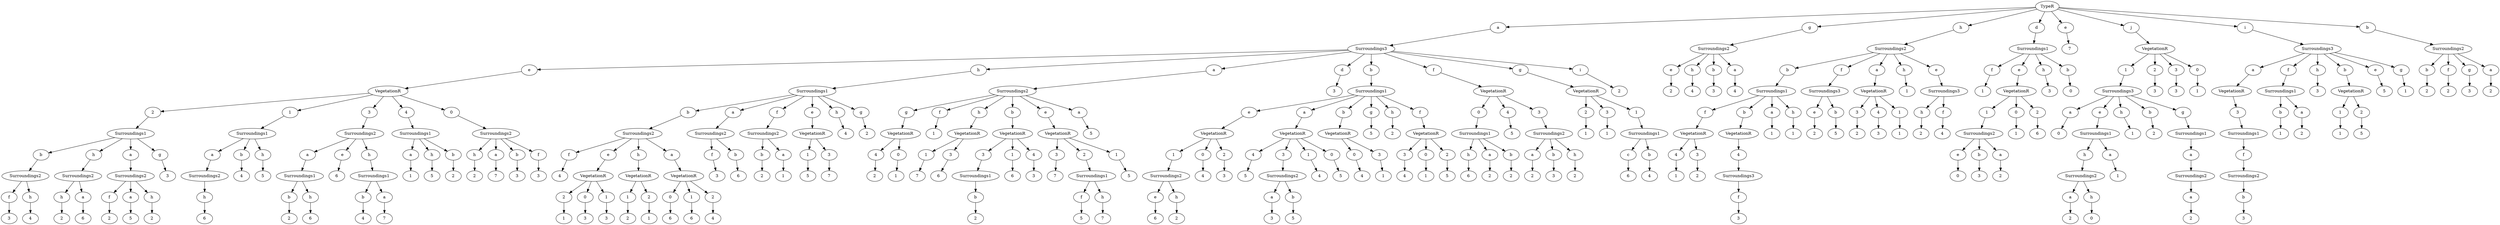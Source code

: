 // Decision Tree
digraph {
	root [label=TypeR]
	0.7770090354613975 [label=a]
	root -> 0.7770090354613975
	0.6046466404751744 [label=Surroundings3]
	0.7770090354613975 -> 0.6046466404751744
	0.6696505519069367 [label=g]
	root -> 0.6696505519069367
	0.29148809904232476 [label=Surroundings2]
	0.6696505519069367 -> 0.29148809904232476
	0.04673150121228897 [label=h]
	root -> 0.04673150121228897
	0.8169260233071326 [label=Surroundings2]
	0.04673150121228897 -> 0.8169260233071326
	0.3834831933887617 [label=d]
	root -> 0.3834831933887617
	0.7065054374420465 [label=Surroundings1]
	0.3834831933887617 -> 0.7065054374420465
	0.7846597028434011 [label=e]
	root -> 0.7846597028434011
	0.5309304077766869 [label=7]
	0.7846597028434011 -> 0.5309304077766869
	0.27040757360631007 [label=j]
	root -> 0.27040757360631007
	0.33012496997792373 [label=VegetationR]
	0.27040757360631007 -> 0.33012496997792373
	0.9915356602865787 [label=i]
	root -> 0.9915356602865787
	0.17485428401481895 [label=Surroundings3]
	0.9915356602865787 -> 0.17485428401481895
	0.29872924395530176 [label=b]
	root -> 0.29872924395530176
	0.7261031495779645 [label=Surroundings2]
	0.29872924395530176 -> 0.7261031495779645
	0.6046466404751744 [label=Surroundings3]
	0.8359794332627403 [label=e]
	0.6046466404751744 -> 0.8359794332627403
	0.15224609735882977 [label=VegetationR]
	0.8359794332627403 -> 0.15224609735882977
	0.3353316143701326 [label=h]
	0.6046466404751744 -> 0.3353316143701326
	0.792632614701002 [label=Surroundings1]
	0.3353316143701326 -> 0.792632614701002
	0.4240175993396996 [label=a]
	0.6046466404751744 -> 0.4240175993396996
	0.4803871400347708 [label=Surroundings2]
	0.4240175993396996 -> 0.4803871400347708
	0.6634236209649231 [label=d]
	0.6046466404751744 -> 0.6634236209649231
	0.5895751694825027 [label=3]
	0.6634236209649231 -> 0.5895751694825027
	0.9514324353773949 [label=b]
	0.6046466404751744 -> 0.9514324353773949
	0.14373128374171862 [label=Surroundings1]
	0.9514324353773949 -> 0.14373128374171862
	0.5406000084267515 [label=f]
	0.6046466404751744 -> 0.5406000084267515
	0.5272846529600216 [label=VegetationR]
	0.5406000084267515 -> 0.5272846529600216
	0.7484823629032022 [label=g]
	0.6046466404751744 -> 0.7484823629032022
	0.7523752639530765 [label=VegetationR]
	0.7484823629032022 -> 0.7523752639530765
	0.47487346294116317 [label=i]
	0.6046466404751744 -> 0.47487346294116317
	0.377944444648851 [label=2]
	0.47487346294116317 -> 0.377944444648851
	0.29148809904232476 [label=Surroundings2]
	0.5071449508250327 [label=e]
	0.29148809904232476 -> 0.5071449508250327
	0.7918878168819695 [label=2]
	0.5071449508250327 -> 0.7918878168819695
	0.8895566597932079 [label=h]
	0.29148809904232476 -> 0.8895566597932079
	0.7226706092113625 [label=4]
	0.8895566597932079 -> 0.7226706092113625
	0.4437359483771528 [label=b]
	0.29148809904232476 -> 0.4437359483771528
	0.9293759718333048 [label=3]
	0.4437359483771528 -> 0.9293759718333048
	0.28778100734033774 [label=a]
	0.29148809904232476 -> 0.28778100734033774
	0.4781794736405134 [label=4]
	0.28778100734033774 -> 0.4781794736405134
	0.8169260233071326 [label=Surroundings2]
	0.7464918710627656 [label=b]
	0.8169260233071326 -> 0.7464918710627656
	0.8160722133076862 [label=Surroundings1]
	0.7464918710627656 -> 0.8160722133076862
	0.28069074341566436 [label=f]
	0.8169260233071326 -> 0.28069074341566436
	0.16960672206251448 [label=Surroundings3]
	0.28069074341566436 -> 0.16960672206251448
	0.8407241725389643 [label=a]
	0.8169260233071326 -> 0.8407241725389643
	0.043131141408152995 [label=VegetationR]
	0.8407241725389643 -> 0.043131141408152995
	0.12324850143630706 [label=h]
	0.8169260233071326 -> 0.12324850143630706
	0.2903989944790685 [label=1]
	0.12324850143630706 -> 0.2903989944790685
	0.5214790488600961 [label=e]
	0.8169260233071326 -> 0.5214790488600961
	0.11964038196273763 [label=Surroundings3]
	0.5214790488600961 -> 0.11964038196273763
	0.7065054374420465 [label=Surroundings1]
	0.21707115995165682 [label=f]
	0.7065054374420465 -> 0.21707115995165682
	0.7028725755795199 [label=1]
	0.21707115995165682 -> 0.7028725755795199
	0.32544736240524474 [label=e]
	0.7065054374420465 -> 0.32544736240524474
	0.1696561746966041 [label=VegetationR]
	0.32544736240524474 -> 0.1696561746966041
	0.2820870887203063 [label=h]
	0.7065054374420465 -> 0.2820870887203063
	0.6663903476608674 [label=3]
	0.2820870887203063 -> 0.6663903476608674
	0.3537977322261696 [label=b]
	0.7065054374420465 -> 0.3537977322261696
	0.05512351702182616 [label=0]
	0.3537977322261696 -> 0.05512351702182616
	0.33012496997792373 [label=VegetationR]
	0.09754905126150415 [label=1]
	0.33012496997792373 -> 0.09754905126150415
	0.07910836758195616 [label=Surroundings3]
	0.09754905126150415 -> 0.07910836758195616
	0.820610352082699 [label=2]
	0.33012496997792373 -> 0.820610352082699
	0.052828259392737165 [label=3]
	0.820610352082699 -> 0.052828259392737165
	0.6927244510168201 [label=3]
	0.33012496997792373 -> 0.6927244510168201
	0.6468481806731089 [label=3]
	0.6927244510168201 -> 0.6468481806731089
	0.5388460016659427 [label=0]
	0.33012496997792373 -> 0.5388460016659427
	0.5105138443150844 [label=1]
	0.5388460016659427 -> 0.5105138443150844
	0.17485428401481895 [label=Surroundings3]
	0.23882951585507817 [label=a]
	0.17485428401481895 -> 0.23882951585507817
	0.07226723337008334 [label=VegetationR]
	0.23882951585507817 -> 0.07226723337008334
	0.5637456447885952 [label=f]
	0.17485428401481895 -> 0.5637456447885952
	0.846863907095191 [label=Surroundings1]
	0.5637456447885952 -> 0.846863907095191
	0.5502431960969645 [label=h]
	0.17485428401481895 -> 0.5502431960969645
	0.705494689858948 [label=3]
	0.5502431960969645 -> 0.705494689858948
	0.9221510600982918 [label=b]
	0.17485428401481895 -> 0.9221510600982918
	0.5987292372398088 [label=VegetationR]
	0.9221510600982918 -> 0.5987292372398088
	0.2129921169745871 [label=e]
	0.17485428401481895 -> 0.2129921169745871
	0.8274331230726594 [label=5]
	0.2129921169745871 -> 0.8274331230726594
	0.9412819756553882 [label=g]
	0.17485428401481895 -> 0.9412819756553882
	0.38896113023668455 [label=1]
	0.9412819756553882 -> 0.38896113023668455
	0.7261031495779645 [label=Surroundings2]
	0.6847916237358663 [label=b]
	0.7261031495779645 -> 0.6847916237358663
	0.3395001030377057 [label=2]
	0.6847916237358663 -> 0.3395001030377057
	0.918256922062499 [label=f]
	0.7261031495779645 -> 0.918256922062499
	0.7703181956998212 [label=2]
	0.918256922062499 -> 0.7703181956998212
	0.10033567499314822 [label=g]
	0.7261031495779645 -> 0.10033567499314822
	0.02885994860376251 [label=3]
	0.10033567499314822 -> 0.02885994860376251
	0.9773185673180562 [label=a]
	0.7261031495779645 -> 0.9773185673180562
	0.8659805499451951 [label=2]
	0.9773185673180562 -> 0.8659805499451951
	0.15224609735882977 [label=VegetationR]
	0.24589176539648405 [label=2]
	0.15224609735882977 -> 0.24589176539648405
	0.2532875697893292 [label=Surroundings1]
	0.24589176539648405 -> 0.2532875697893292
	0.2326441268930597 [label=1]
	0.15224609735882977 -> 0.2326441268930597
	0.6495137747791506 [label=Surroundings1]
	0.2326441268930597 -> 0.6495137747791506
	0.2907595842846016 [label=3]
	0.15224609735882977 -> 0.2907595842846016
	0.09519201392343923 [label=Surroundings2]
	0.2907595842846016 -> 0.09519201392343923
	0.41571146353295574 [label=4]
	0.15224609735882977 -> 0.41571146353295574
	0.36488301898610476 [label=Surroundings1]
	0.41571146353295574 -> 0.36488301898610476
	0.09658559647614828 [label=0]
	0.15224609735882977 -> 0.09658559647614828
	0.9862537861370857 [label=Surroundings2]
	0.09658559647614828 -> 0.9862537861370857
	0.792632614701002 [label=Surroundings1]
	0.7127501902965875 [label=b]
	0.792632614701002 -> 0.7127501902965875
	0.9172362583950927 [label=Surroundings2]
	0.7127501902965875 -> 0.9172362583950927
	0.5797888013847846 [label=a]
	0.792632614701002 -> 0.5797888013847846
	0.8248047285893855 [label=Surroundings2]
	0.5797888013847846 -> 0.8248047285893855
	0.5716592257742151 [label=f]
	0.792632614701002 -> 0.5716592257742151
	0.9127992741894208 [label=Surroundings2]
	0.5716592257742151 -> 0.9127992741894208
	0.07318389491960697 [label=e]
	0.792632614701002 -> 0.07318389491960697
	0.7759651157609236 [label=VegetationR]
	0.07318389491960697 -> 0.7759651157609236
	0.030781857396418477 [label=h]
	0.792632614701002 -> 0.030781857396418477
	0.02219734070328594 [label=4]
	0.030781857396418477 -> 0.02219734070328594
	0.2026179256349011 [label=g]
	0.792632614701002 -> 0.2026179256349011
	0.730042269374232 [label=2]
	0.2026179256349011 -> 0.730042269374232
	0.4803871400347708 [label=Surroundings2]
	0.49670112291332946 [label=g]
	0.4803871400347708 -> 0.49670112291332946
	0.49279451239679284 [label=VegetationR]
	0.49670112291332946 -> 0.49279451239679284
	0.4067527636265399 [label=f]
	0.4803871400347708 -> 0.4067527636265399
	0.1484042709179496 [label=1]
	0.4067527636265399 -> 0.1484042709179496
	0.24313030264878654 [label=h]
	0.4803871400347708 -> 0.24313030264878654
	0.7359909894476417 [label=VegetationR]
	0.24313030264878654 -> 0.7359909894476417
	0.5638756575507484 [label=b]
	0.4803871400347708 -> 0.5638756575507484
	0.5759807428851694 [label=VegetationR]
	0.5638756575507484 -> 0.5759807428851694
	0.49176365092314256 [label=e]
	0.4803871400347708 -> 0.49176365092314256
	0.03449468131872613 [label=VegetationR]
	0.49176365092314256 -> 0.03449468131872613
	0.08268794459097961 [label=a]
	0.4803871400347708 -> 0.08268794459097961
	0.5715376597370919 [label=5]
	0.08268794459097961 -> 0.5715376597370919
	0.14373128374171862 [label=Surroundings1]
	0.8682886363714779 [label=e]
	0.14373128374171862 -> 0.8682886363714779
	0.2885245242187626 [label=VegetationR]
	0.8682886363714779 -> 0.2885245242187626
	0.2745343708185489 [label=a]
	0.14373128374171862 -> 0.2745343708185489
	0.10720004090568436 [label=VegetationR]
	0.2745343708185489 -> 0.10720004090568436
	0.13333645512872294 [label=b]
	0.14373128374171862 -> 0.13333645512872294
	0.5208773328904291 [label=VegetationR]
	0.13333645512872294 -> 0.5208773328904291
	0.6266890283056566 [label=g]
	0.14373128374171862 -> 0.6266890283056566
	0.3520541638502236 [label=5]
	0.6266890283056566 -> 0.3520541638502236
	0.646825978106275 [label=h]
	0.14373128374171862 -> 0.646825978106275
	0.6914649826715967 [label=2]
	0.646825978106275 -> 0.6914649826715967
	0.954634443873409 [label=f]
	0.14373128374171862 -> 0.954634443873409
	0.09823983593098673 [label=VegetationR]
	0.954634443873409 -> 0.09823983593098673
	0.5272846529600216 [label=VegetationR]
	0.41540967847917354 [label=0]
	0.5272846529600216 -> 0.41540967847917354
	0.6886543496531874 [label=Surroundings1]
	0.41540967847917354 -> 0.6886543496531874
	0.27310817407219257 [label=4]
	0.5272846529600216 -> 0.27310817407219257
	0.4889271785778281 [label=5]
	0.27310817407219257 -> 0.4889271785778281
	0.7310301983023103 [label=3]
	0.5272846529600216 -> 0.7310301983023103
	0.8997702231897352 [label=Surroundings2]
	0.7310301983023103 -> 0.8997702231897352
	0.7523752639530765 [label=VegetationR]
	0.05809745358428797 [label=2]
	0.7523752639530765 -> 0.05809745358428797
	0.7987374937273456 [label=1]
	0.05809745358428797 -> 0.7987374937273456
	0.8429630591704703 [label=3]
	0.7523752639530765 -> 0.8429630591704703
	0.2685513210751471 [label=1]
	0.8429630591704703 -> 0.2685513210751471
	0.8384683049367191 [label=1]
	0.7523752639530765 -> 0.8384683049367191
	0.3682286775368582 [label=Surroundings1]
	0.8384683049367191 -> 0.3682286775368582
	0.8160722133076862 [label=Surroundings1]
	0.5755426752192123 [label=f]
	0.8160722133076862 -> 0.5755426752192123
	0.8546199993843931 [label=VegetationR]
	0.5755426752192123 -> 0.8546199993843931
	0.6816168977053322 [label=b]
	0.8160722133076862 -> 0.6816168977053322
	0.03449555759703382 [label=VegetationR]
	0.6816168977053322 -> 0.03449555759703382
	0.44216969660357663 [label=a]
	0.8160722133076862 -> 0.44216969660357663
	0.7828472942974197 [label=1]
	0.44216969660357663 -> 0.7828472942974197
	0.22640376637529658 [label=h]
	0.8160722133076862 -> 0.22640376637529658
	0.46162827573057863 [label=1]
	0.22640376637529658 -> 0.46162827573057863
	0.16960672206251448 [label=Surroundings3]
	0.25913455438131827 [label=e]
	0.16960672206251448 -> 0.25913455438131827
	0.887295288029889 [label=2]
	0.25913455438131827 -> 0.887295288029889
	0.7584346580026378 [label=b]
	0.16960672206251448 -> 0.7584346580026378
	0.40337026186561176 [label=5]
	0.7584346580026378 -> 0.40337026186561176
	0.043131141408152995 [label=VegetationR]
	0.3501627136896587 [label=3]
	0.043131141408152995 -> 0.3501627136896587
	0.1958584690244699 [label=2]
	0.3501627136896587 -> 0.1958584690244699
	0.012673326727963286 [label=4]
	0.043131141408152995 -> 0.012673326727963286
	0.7918570767129971 [label=3]
	0.012673326727963286 -> 0.7918570767129971
	0.13794200388372313 [label=1]
	0.043131141408152995 -> 0.13794200388372313
	0.872701765945968 [label=1]
	0.13794200388372313 -> 0.872701765945968
	0.11964038196273763 [label=Surroundings3]
	0.6381784693904703 [label=h]
	0.11964038196273763 -> 0.6381784693904703
	0.9053783242040363 [label=2]
	0.6381784693904703 -> 0.9053783242040363
	0.028553535677948494 [label=f]
	0.11964038196273763 -> 0.028553535677948494
	0.29120622179842337 [label=4]
	0.028553535677948494 -> 0.29120622179842337
	0.1696561746966041 [label=VegetationR]
	0.9373069361703362 [label=1]
	0.1696561746966041 -> 0.9373069361703362
	0.6388413483895398 [label=Surroundings2]
	0.9373069361703362 -> 0.6388413483895398
	0.9248160915093978 [label=0]
	0.1696561746966041 -> 0.9248160915093978
	0.23541225461868354 [label=1]
	0.9248160915093978 -> 0.23541225461868354
	0.15871016481526257 [label=2]
	0.1696561746966041 -> 0.15871016481526257
	0.7023764399830779 [label=6]
	0.15871016481526257 -> 0.7023764399830779
	0.07910836758195616 [label=Surroundings3]
	0.5804409700133896 [label=a]
	0.07910836758195616 -> 0.5804409700133896
	0.19008861371306052 [label=0]
	0.5804409700133896 -> 0.19008861371306052
	0.5639129050151995 [label=e]
	0.07910836758195616 -> 0.5639129050151995
	0.018330764166110347 [label=Surroundings1]
	0.5639129050151995 -> 0.018330764166110347
	0.5146686023398948 [label=h]
	0.07910836758195616 -> 0.5146686023398948
	0.07388906106114423 [label=1]
	0.5146686023398948 -> 0.07388906106114423
	0.08360024044580805 [label=b]
	0.07910836758195616 -> 0.08360024044580805
	0.17021259730383698 [label=2]
	0.08360024044580805 -> 0.17021259730383698
	0.16510383893181868 [label=g]
	0.07910836758195616 -> 0.16510383893181868
	0.7911757753393789 [label=Surroundings1]
	0.16510383893181868 -> 0.7911757753393789
	0.07226723337008334 [label=VegetationR]
	0.24151560153468254 [label=3]
	0.07226723337008334 -> 0.24151560153468254
	0.6233618257868068 [label=Surroundings1]
	0.24151560153468254 -> 0.6233618257868068
	0.846863907095191 [label=Surroundings1]
	0.8910369491381858 [label=b]
	0.846863907095191 -> 0.8910369491381858
	0.5697979858215706 [label=1]
	0.8910369491381858 -> 0.5697979858215706
	0.6208182972125635 [label=a]
	0.846863907095191 -> 0.6208182972125635
	0.11332861631887614 [label=2]
	0.6208182972125635 -> 0.11332861631887614
	0.5987292372398088 [label=VegetationR]
	0.5496201394577079 [label=1]
	0.5987292372398088 -> 0.5496201394577079
	0.6122069393134044 [label=1]
	0.5496201394577079 -> 0.6122069393134044
	0.02758131084501192 [label=2]
	0.5987292372398088 -> 0.02758131084501192
	0.810218742891313 [label=5]
	0.02758131084501192 -> 0.810218742891313
	0.2532875697893292 [label=Surroundings1]
	0.12458790558122979 [label=b]
	0.2532875697893292 -> 0.12458790558122979
	0.7835369336709348 [label=Surroundings2]
	0.12458790558122979 -> 0.7835369336709348
	0.18446073089852766 [label=h]
	0.2532875697893292 -> 0.18446073089852766
	0.91329320078616 [label=Surroundings2]
	0.18446073089852766 -> 0.91329320078616
	0.23575010250906847 [label=a]
	0.2532875697893292 -> 0.23575010250906847
	0.016137007374351864 [label=Surroundings2]
	0.23575010250906847 -> 0.016137007374351864
	0.8920923000891987 [label=g]
	0.2532875697893292 -> 0.8920923000891987
	0.8423235954327507 [label=3]
	0.8920923000891987 -> 0.8423235954327507
	0.6495137747791506 [label=Surroundings1]
	0.9587033584969105 [label=a]
	0.6495137747791506 -> 0.9587033584969105
	0.6536834051072539 [label=Surroundings2]
	0.9587033584969105 -> 0.6536834051072539
	0.3088448369858996 [label=b]
	0.6495137747791506 -> 0.3088448369858996
	0.8870094152636212 [label=4]
	0.3088448369858996 -> 0.8870094152636212
	0.460488008324601 [label=h]
	0.6495137747791506 -> 0.460488008324601
	0.3125734323467402 [label=5]
	0.460488008324601 -> 0.3125734323467402
	0.09519201392343923 [label=Surroundings2]
	0.7746981827708777 [label=a]
	0.09519201392343923 -> 0.7746981827708777
	0.25384791516743677 [label=Surroundings1]
	0.7746981827708777 -> 0.25384791516743677
	0.4834200832522054 [label=e]
	0.09519201392343923 -> 0.4834200832522054
	0.8510916602548919 [label=6]
	0.4834200832522054 -> 0.8510916602548919
	0.054585794464391935 [label=h]
	0.09519201392343923 -> 0.054585794464391935
	0.7208600678586663 [label=Surroundings1]
	0.054585794464391935 -> 0.7208600678586663
	0.36488301898610476 [label=Surroundings1]
	0.4258089029280031 [label=a]
	0.36488301898610476 -> 0.4258089029280031
	0.42859626324438993 [label=1]
	0.4258089029280031 -> 0.42859626324438993
	0.665187959736482 [label=h]
	0.36488301898610476 -> 0.665187959736482
	0.2752734329476939 [label=5]
	0.665187959736482 -> 0.2752734329476939
	0.10618435212164357 [label=b]
	0.36488301898610476 -> 0.10618435212164357
	0.9102732685660262 [label=2]
	0.10618435212164357 -> 0.9102732685660262
	0.9862537861370857 [label=Surroundings2]
	0.1979829750930473 [label=h]
	0.9862537861370857 -> 0.1979829750930473
	0.5145643808941522 [label=2]
	0.1979829750930473 -> 0.5145643808941522
	0.7836837904182052 [label=a]
	0.9862537861370857 -> 0.7836837904182052
	0.6982659835627752 [label=7]
	0.7836837904182052 -> 0.6982659835627752
	0.7597859946044456 [label=b]
	0.9862537861370857 -> 0.7597859946044456
	0.49759043635533773 [label=3]
	0.7597859946044456 -> 0.49759043635533773
	0.7715847344121258 [label=f]
	0.9862537861370857 -> 0.7715847344121258
	0.9985328815834124 [label=3]
	0.7715847344121258 -> 0.9985328815834124
	0.9172362583950927 [label=Surroundings2]
	0.0924486230279945 [label=f]
	0.9172362583950927 -> 0.0924486230279945
	0.48995804338374105 [label=4]
	0.0924486230279945 -> 0.48995804338374105
	0.917124705460895 [label=e]
	0.9172362583950927 -> 0.917124705460895
	0.9766251997594487 [label=VegetationR]
	0.917124705460895 -> 0.9766251997594487
	0.27612641012297057 [label=h]
	0.9172362583950927 -> 0.27612641012297057
	0.9092361383037718 [label=VegetationR]
	0.27612641012297057 -> 0.9092361383037718
	0.4651760506866185 [label=a]
	0.9172362583950927 -> 0.4651760506866185
	0.43764814958471987 [label=VegetationR]
	0.4651760506866185 -> 0.43764814958471987
	0.8248047285893855 [label=Surroundings2]
	0.8074043752504751 [label=f]
	0.8248047285893855 -> 0.8074043752504751
	0.2652118982740439 [label=3]
	0.8074043752504751 -> 0.2652118982740439
	0.8821422801527307 [label=b]
	0.8248047285893855 -> 0.8821422801527307
	0.38433534056913876 [label=6]
	0.8821422801527307 -> 0.38433534056913876
	0.9127992741894208 [label=Surroundings2]
	0.3478327833965694 [label=b]
	0.9127992741894208 -> 0.3478327833965694
	0.957110878042377 [label=2]
	0.3478327833965694 -> 0.957110878042377
	0.816148243144479 [label=a]
	0.9127992741894208 -> 0.816148243144479
	0.23930094469979835 [label=1]
	0.816148243144479 -> 0.23930094469979835
	0.7759651157609236 [label=VegetationR]
	0.9155394960563528 [label=1]
	0.7759651157609236 -> 0.9155394960563528
	0.1457852522815385 [label=5]
	0.9155394960563528 -> 0.1457852522815385
	0.9607833381795059 [label=3]
	0.7759651157609236 -> 0.9607833381795059
	0.11390818516703716 [label=7]
	0.9607833381795059 -> 0.11390818516703716
	0.49279451239679284 [label=VegetationR]
	0.5175287599694113 [label=4]
	0.49279451239679284 -> 0.5175287599694113
	0.8823323075491929 [label=2]
	0.5175287599694113 -> 0.8823323075491929
	0.30404673034996754 [label=0]
	0.49279451239679284 -> 0.30404673034996754
	0.12018707213423752 [label=1]
	0.30404673034996754 -> 0.12018707213423752
	0.7359909894476417 [label=VegetationR]
	0.5555414060904935 [label=1]
	0.7359909894476417 -> 0.5555414060904935
	0.7143241802306105 [label=7]
	0.5555414060904935 -> 0.7143241802306105
	0.313137745985962 [label=3]
	0.7359909894476417 -> 0.313137745985962
	0.7957377431000587 [label=6]
	0.313137745985962 -> 0.7957377431000587
	0.5759807428851694 [label=VegetationR]
	0.3952539256858788 [label=3]
	0.5759807428851694 -> 0.3952539256858788
	0.970709690322185 [label=Surroundings1]
	0.3952539256858788 -> 0.970709690322185
	0.7546462308563022 [label=1]
	0.5759807428851694 -> 0.7546462308563022
	0.5509683389555654 [label=6]
	0.7546462308563022 -> 0.5509683389555654
	0.5684131885980257 [label=4]
	0.5759807428851694 -> 0.5684131885980257
	0.7927449041944549 [label=3]
	0.5684131885980257 -> 0.7927449041944549
	0.03449468131872613 [label=VegetationR]
	0.130891071002177 [label=3]
	0.03449468131872613 -> 0.130891071002177
	0.6322269113358217 [label=7]
	0.130891071002177 -> 0.6322269113358217
	0.5979275958443 [label=2]
	0.03449468131872613 -> 0.5979275958443
	0.2574048495852659 [label=Surroundings1]
	0.5979275958443 -> 0.2574048495852659
	0.8352977994834548 [label=1]
	0.03449468131872613 -> 0.8352977994834548
	0.2254855316519251 [label=5]
	0.8352977994834548 -> 0.2254855316519251
	0.2885245242187626 [label=VegetationR]
	0.5977534832052024 [label=1]
	0.2885245242187626 -> 0.5977534832052024
	0.788978860628602 [label=Surroundings2]
	0.5977534832052024 -> 0.788978860628602
	0.3320560042852607 [label=0]
	0.2885245242187626 -> 0.3320560042852607
	0.3641380807468001 [label=4]
	0.3320560042852607 -> 0.3641380807468001
	0.23006543592145268 [label=2]
	0.2885245242187626 -> 0.23006543592145268
	0.1484325446874576 [label=3]
	0.23006543592145268 -> 0.1484325446874576
	0.10720004090568436 [label=VegetationR]
	0.6738926310109509 [label=4]
	0.10720004090568436 -> 0.6738926310109509
	0.5499266220089724 [label=5]
	0.6738926310109509 -> 0.5499266220089724
	0.29352136167947873 [label=3]
	0.10720004090568436 -> 0.29352136167947873
	0.047868311831522514 [label=Surroundings2]
	0.29352136167947873 -> 0.047868311831522514
	0.4356832028838463 [label=1]
	0.10720004090568436 -> 0.4356832028838463
	0.8780815999383396 [label=4]
	0.4356832028838463 -> 0.8780815999383396
	0.5681078690396523 [label=0]
	0.10720004090568436 -> 0.5681078690396523
	0.38058215034515097 [label=5]
	0.5681078690396523 -> 0.38058215034515097
	0.5208773328904291 [label=VegetationR]
	0.6857177814174282 [label=0]
	0.5208773328904291 -> 0.6857177814174282
	0.20583577927169805 [label=4]
	0.6857177814174282 -> 0.20583577927169805
	0.7581592898671992 [label=3]
	0.5208773328904291 -> 0.7581592898671992
	0.2536539505840866 [label=1]
	0.7581592898671992 -> 0.2536539505840866
	0.09823983593098673 [label=VegetationR]
	0.19640986810645578 [label=3]
	0.09823983593098673 -> 0.19640986810645578
	0.09774950415776595 [label=4]
	0.19640986810645578 -> 0.09774950415776595
	0.2827396681220864 [label=0]
	0.09823983593098673 -> 0.2827396681220864
	0.01627624965438479 [label=1]
	0.2827396681220864 -> 0.01627624965438479
	0.25249968482151974 [label=2]
	0.09823983593098673 -> 0.25249968482151974
	0.3868533691465478 [label=5]
	0.25249968482151974 -> 0.3868533691465478
	0.6886543496531874 [label=Surroundings1]
	0.5247785114579442 [label=h]
	0.6886543496531874 -> 0.5247785114579442
	0.4833174523582704 [label=6]
	0.5247785114579442 -> 0.4833174523582704
	0.868880963342751 [label=a]
	0.6886543496531874 -> 0.868880963342751
	0.22776242789917023 [label=2]
	0.868880963342751 -> 0.22776242789917023
	0.7414672040236995 [label=b]
	0.6886543496531874 -> 0.7414672040236995
	0.9433436531393036 [label=2]
	0.7414672040236995 -> 0.9433436531393036
	0.8997702231897352 [label=Surroundings2]
	0.4915857489441474 [label=a]
	0.8997702231897352 -> 0.4915857489441474
	0.10552341579153668 [label=2]
	0.4915857489441474 -> 0.10552341579153668
	0.18189012402853955 [label=b]
	0.8997702231897352 -> 0.18189012402853955
	0.734815594202182 [label=3]
	0.18189012402853955 -> 0.734815594202182
	0.790608654641215 [label=h]
	0.8997702231897352 -> 0.790608654641215
	0.1970519035006313 [label=2]
	0.790608654641215 -> 0.1970519035006313
	0.3682286775368582 [label=Surroundings1]
	0.5938042898442687 [label=c]
	0.3682286775368582 -> 0.5938042898442687
	0.019611947960512688 [label=6]
	0.5938042898442687 -> 0.019611947960512688
	0.8445409834175941 [label=b]
	0.3682286775368582 -> 0.8445409834175941
	0.6774979601547018 [label=4]
	0.8445409834175941 -> 0.6774979601547018
	0.8546199993843931 [label=VegetationR]
	0.6443103805396969 [label=4]
	0.8546199993843931 -> 0.6443103805396969
	0.8527677996907539 [label=1]
	0.6443103805396969 -> 0.8527677996907539
	0.7703347663101396 [label=3]
	0.8546199993843931 -> 0.7703347663101396
	0.9542669390675675 [label=2]
	0.7703347663101396 -> 0.9542669390675675
	0.03449555759703382 [label=VegetationR]
	0.6853249890136938 [label=4]
	0.03449555759703382 -> 0.6853249890136938
	0.5927410601762433 [label=Surroundings3]
	0.6853249890136938 -> 0.5927410601762433
	0.6388413483895398 [label=Surroundings2]
	0.5316599625849675 [label=e]
	0.6388413483895398 -> 0.5316599625849675
	0.9383600378151842 [label=0]
	0.5316599625849675 -> 0.9383600378151842
	0.5696981610574018 [label=b]
	0.6388413483895398 -> 0.5696981610574018
	0.6236544193143145 [label=3]
	0.5696981610574018 -> 0.6236544193143145
	0.5340901221076125 [label=a]
	0.6388413483895398 -> 0.5340901221076125
	0.36815479962994935 [label=2]
	0.5340901221076125 -> 0.36815479962994935
	0.018330764166110347 [label=Surroundings1]
	0.7315256481851317 [label=h]
	0.018330764166110347 -> 0.7315256481851317
	0.8911526578286214 [label=Surroundings2]
	0.7315256481851317 -> 0.8911526578286214
	0.8716525703322501 [label=a]
	0.018330764166110347 -> 0.8716525703322501
	0.7434183796523726 [label=1]
	0.8716525703322501 -> 0.7434183796523726
	0.7911757753393789 [label=Surroundings1]
	0.3778865455467799 [label=a]
	0.7911757753393789 -> 0.3778865455467799
	0.4335106345577011 [label=Surroundings2]
	0.3778865455467799 -> 0.4335106345577011
	0.6233618257868068 [label=Surroundings1]
	0.7728160597242011 [label=f]
	0.6233618257868068 -> 0.7728160597242011
	0.9046808174980432 [label=Surroundings2]
	0.7728160597242011 -> 0.9046808174980432
	0.7835369336709348 [label=Surroundings2]
	0.7688479708522153 [label=f]
	0.7835369336709348 -> 0.7688479708522153
	0.02462524357514051 [label=3]
	0.7688479708522153 -> 0.02462524357514051
	0.7159594035983076 [label=h]
	0.7835369336709348 -> 0.7159594035983076
	0.05497680768842783 [label=4]
	0.7159594035983076 -> 0.05497680768842783
	0.91329320078616 [label=Surroundings2]
	0.19496823503918181 [label=h]
	0.91329320078616 -> 0.19496823503918181
	0.6360893577108809 [label=2]
	0.19496823503918181 -> 0.6360893577108809
	0.6726050668559256 [label=a]
	0.91329320078616 -> 0.6726050668559256
	0.6801340928854926 [label=6]
	0.6726050668559256 -> 0.6801340928854926
	0.016137007374351864 [label=Surroundings2]
	0.6607685558830476 [label=f]
	0.016137007374351864 -> 0.6607685558830476
	0.8743676243677058 [label=2]
	0.6607685558830476 -> 0.8743676243677058
	0.5105997899753741 [label=a]
	0.016137007374351864 -> 0.5105997899753741
	0.5451363233295806 [label=5]
	0.5105997899753741 -> 0.5451363233295806
	0.42016200131768655 [label=h]
	0.016137007374351864 -> 0.42016200131768655
	0.7492224366047413 [label=2]
	0.42016200131768655 -> 0.7492224366047413
	0.6536834051072539 [label=Surroundings2]
	0.886103564207356 [label=h]
	0.6536834051072539 -> 0.886103564207356
	0.8643721036126969 [label=6]
	0.886103564207356 -> 0.8643721036126969
	0.25384791516743677 [label=Surroundings1]
	0.3788722694801069 [label=b]
	0.25384791516743677 -> 0.3788722694801069
	0.5861641916665383 [label=2]
	0.3788722694801069 -> 0.5861641916665383
	0.30399092278900963 [label=h]
	0.25384791516743677 -> 0.30399092278900963
	0.6184051467807999 [label=6]
	0.30399092278900963 -> 0.6184051467807999
	0.7208600678586663 [label=Surroundings1]
	0.17628099458775415 [label=b]
	0.7208600678586663 -> 0.17628099458775415
	0.5411986822862274 [label=4]
	0.17628099458775415 -> 0.5411986822862274
	0.31756940551552726 [label=a]
	0.7208600678586663 -> 0.31756940551552726
	0.517245497882312 [label=7]
	0.31756940551552726 -> 0.517245497882312
	0.9766251997594487 [label=VegetationR]
	0.6046416308341642 [label=2]
	0.9766251997594487 -> 0.6046416308341642
	0.39745488108709826 [label=1]
	0.6046416308341642 -> 0.39745488108709826
	0.40167380683311893 [label=0]
	0.9766251997594487 -> 0.40167380683311893
	0.737308976647084 [label=3]
	0.40167380683311893 -> 0.737308976647084
	0.09192209054882594 [label=1]
	0.9766251997594487 -> 0.09192209054882594
	0.7037787669966228 [label=3]
	0.09192209054882594 -> 0.7037787669966228
	0.9092361383037718 [label=VegetationR]
	0.13964625056068924 [label=1]
	0.9092361383037718 -> 0.13964625056068924
	0.5187017235582675 [label=2]
	0.13964625056068924 -> 0.5187017235582675
	0.21103637054238333 [label=2]
	0.9092361383037718 -> 0.21103637054238333
	0.28647966190518903 [label=1]
	0.21103637054238333 -> 0.28647966190518903
	0.43764814958471987 [label=VegetationR]
	0.3497961136747906 [label=0]
	0.43764814958471987 -> 0.3497961136747906
	0.4405341518765019 [label=6]
	0.3497961136747906 -> 0.4405341518765019
	0.7224597036779827 [label=1]
	0.43764814958471987 -> 0.7224597036779827
	0.3533502200419384 [label=6]
	0.7224597036779827 -> 0.3533502200419384
	0.6219771772274798 [label=2]
	0.43764814958471987 -> 0.6219771772274798
	0.07439651987435292 [label=4]
	0.6219771772274798 -> 0.07439651987435292
	0.970709690322185 [label=Surroundings1]
	0.9396381816004307 [label=b]
	0.970709690322185 -> 0.9396381816004307
	0.004623596772445504 [label=2]
	0.9396381816004307 -> 0.004623596772445504
	0.2574048495852659 [label=Surroundings1]
	0.02974302190725886 [label=f]
	0.2574048495852659 -> 0.02974302190725886
	0.6131418510433879 [label=5]
	0.02974302190725886 -> 0.6131418510433879
	0.7183114339460546 [label=h]
	0.2574048495852659 -> 0.7183114339460546
	0.7236874976807623 [label=7]
	0.7183114339460546 -> 0.7236874976807623
	0.788978860628602 [label=Surroundings2]
	0.21891968666712325 [label=e]
	0.788978860628602 -> 0.21891968666712325
	0.11426813324505969 [label=6]
	0.21891968666712325 -> 0.11426813324505969
	0.7198488039016703 [label=h]
	0.788978860628602 -> 0.7198488039016703
	0.8278109013917064 [label=2]
	0.7198488039016703 -> 0.8278109013917064
	0.047868311831522514 [label=Surroundings2]
	0.40896922520354007 [label=a]
	0.047868311831522514 -> 0.40896922520354007
	0.4952593851480236 [label=3]
	0.40896922520354007 -> 0.4952593851480236
	0.8399485051965805 [label=b]
	0.047868311831522514 -> 0.8399485051965805
	0.3068313434809742 [label=5]
	0.8399485051965805 -> 0.3068313434809742
	0.5927410601762433 [label=Surroundings3]
	0.6047064303389289 [label=f]
	0.5927410601762433 -> 0.6047064303389289
	0.500534476513237 [label=3]
	0.6047064303389289 -> 0.500534476513237
	0.8911526578286214 [label=Surroundings2]
	0.543866404442817 [label=a]
	0.8911526578286214 -> 0.543866404442817
	0.33679241568684115 [label=2]
	0.543866404442817 -> 0.33679241568684115
	0.9941798810820973 [label=h]
	0.8911526578286214 -> 0.9941798810820973
	0.7573463705401511 [label=0]
	0.9941798810820973 -> 0.7573463705401511
	0.4335106345577011 [label=Surroundings2]
	0.9318958514965893 [label=a]
	0.4335106345577011 -> 0.9318958514965893
	0.616859001288547 [label=2]
	0.9318958514965893 -> 0.616859001288547
	0.9046808174980432 [label=Surroundings2]
	0.7436584129646465 [label=b]
	0.9046808174980432 -> 0.7436584129646465
	0.007195640580994311 [label=3]
	0.7436584129646465 -> 0.007195640580994311
}
